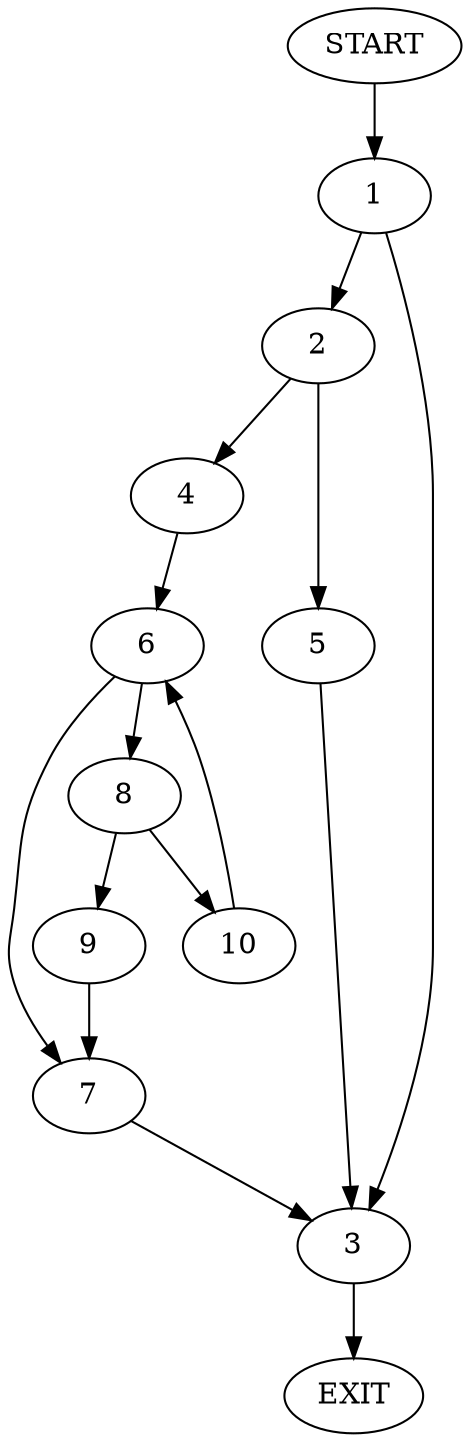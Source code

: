 digraph {
0 [label="START"]
11 [label="EXIT"]
0 -> 1
1 -> 2
1 -> 3
3 -> 11
2 -> 4
2 -> 5
4 -> 6
5 -> 3
6 -> 7
6 -> 8
7 -> 3
8 -> 9
8 -> 10
10 -> 6
9 -> 7
}
